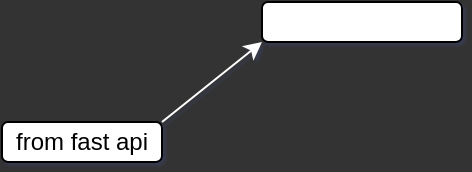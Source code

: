 <mxfile>
    <diagram id="L6u8-zftm4_0eX8UXisf" name="Page-1">
        <mxGraphModel dx="1399" dy="393" grid="1" gridSize="10" guides="1" tooltips="1" connect="1" arrows="1" fold="1" page="1" pageScale="1" pageWidth="827" pageHeight="1169" background="#333333" math="0" shadow="1">
            <root>
                <mxCell id="0"/>
                <mxCell id="1" parent="0"/>
                <mxCell id="22" value="from fast api" style="rounded=1;whiteSpace=wrap;html=1;" vertex="1" parent="1">
                    <mxGeometry x="-80" y="120" width="80" height="20" as="geometry"/>
                </mxCell>
                <mxCell id="24" value="" style="endArrow=classic;html=1;exitX=1;exitY=0;exitDx=0;exitDy=0;strokeColor=#FFFFFF;" edge="1" parent="1" source="22">
                    <mxGeometry width="50" height="50" relative="1" as="geometry">
                        <mxPoint x="150" y="150" as="sourcePoint"/>
                        <mxPoint x="50" y="80" as="targetPoint"/>
                    </mxGeometry>
                </mxCell>
                <mxCell id="25" value="" style="rounded=1;whiteSpace=wrap;html=1;" vertex="1" parent="1">
                    <mxGeometry x="50" y="60" width="100" height="20" as="geometry"/>
                </mxCell>
            </root>
        </mxGraphModel>
    </diagram>
</mxfile>